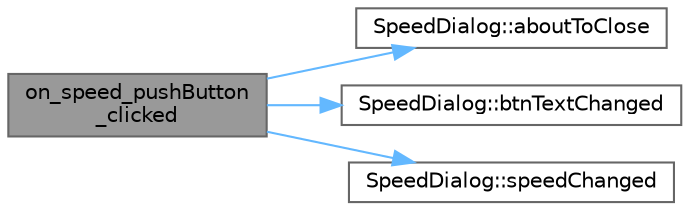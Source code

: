 digraph "on_speed_pushButton_clicked"
{
 // LATEX_PDF_SIZE
  bgcolor="transparent";
  edge [fontname=Helvetica,fontsize=10,labelfontname=Helvetica,labelfontsize=10];
  node [fontname=Helvetica,fontsize=10,shape=box,height=0.2,width=0.4];
  rankdir="LR";
  Node1 [id="Node000001",label="on_speed_pushButton\l_clicked",height=0.2,width=0.4,color="gray40", fillcolor="grey60", style="filled", fontcolor="black",tooltip="速度选择按钮点击槽函数"];
  Node1 -> Node2 [id="edge1_Node000001_Node000002",color="steelblue1",style="solid",tooltip=" "];
  Node2 [id="Node000002",label="SpeedDialog::aboutToClose",height=0.2,width=0.4,color="grey40", fillcolor="white", style="filled",URL="$class_speed_dialog.html#a6afaf61e04a56bd5f5ce76d6a1db8cdb",tooltip="即将关闭信号"];
  Node1 -> Node3 [id="edge2_Node000001_Node000003",color="steelblue1",style="solid",tooltip=" "];
  Node3 [id="Node000003",label="SpeedDialog::btnTextChanged",height=0.2,width=0.4,color="grey40", fillcolor="white", style="filled",URL="$class_speed_dialog.html#ad954ebf4f6976f0c57d0b2c74267e1b8",tooltip="按钮文本变化信号"];
  Node1 -> Node4 [id="edge3_Node000001_Node000004",color="steelblue1",style="solid",tooltip=" "];
  Node4 [id="Node000004",label="SpeedDialog::speedChanged",height=0.2,width=0.4,color="grey40", fillcolor="white", style="filled",URL="$class_speed_dialog.html#a87cd65d217d9c52587820a2ffc3a8bd1",tooltip=" "];
}
